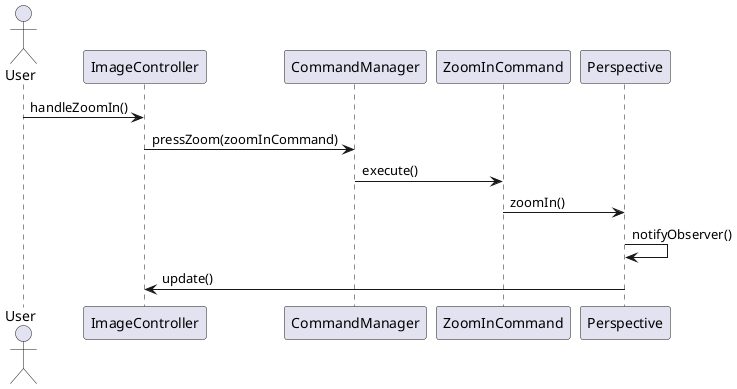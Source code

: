 @startuml ExecuteCommand

actor User

participant ImageController
participant CommandManager
participant ZoomInCommand
participant Perspective

User -> ImageController : handleZoomIn()
ImageController -> CommandManager : pressZoom(zoomInCommand)
CommandManager -> ZoomInCommand : execute()
ZoomInCommand -> Perspective : zoomIn()
Perspective -> Perspective : notifyObserver()
Perspective -> ImageController : update()

@enduml